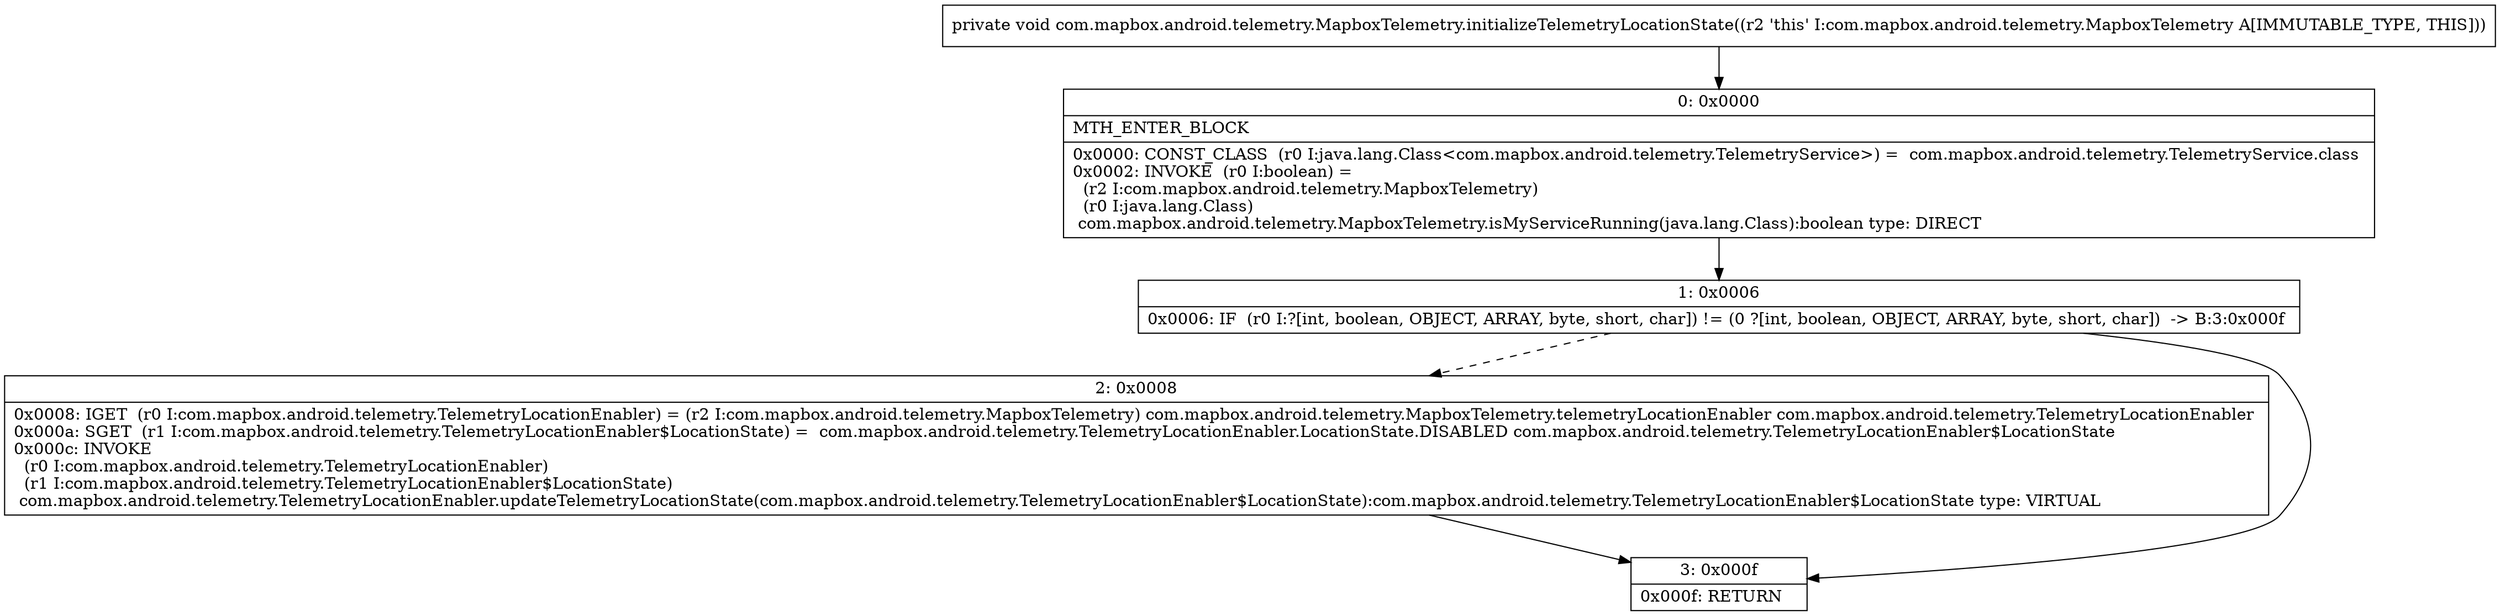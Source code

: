 digraph "CFG forcom.mapbox.android.telemetry.MapboxTelemetry.initializeTelemetryLocationState()V" {
Node_0 [shape=record,label="{0\:\ 0x0000|MTH_ENTER_BLOCK\l|0x0000: CONST_CLASS  (r0 I:java.lang.Class\<com.mapbox.android.telemetry.TelemetryService\>) =  com.mapbox.android.telemetry.TelemetryService.class \l0x0002: INVOKE  (r0 I:boolean) = \l  (r2 I:com.mapbox.android.telemetry.MapboxTelemetry)\l  (r0 I:java.lang.Class)\l com.mapbox.android.telemetry.MapboxTelemetry.isMyServiceRunning(java.lang.Class):boolean type: DIRECT \l}"];
Node_1 [shape=record,label="{1\:\ 0x0006|0x0006: IF  (r0 I:?[int, boolean, OBJECT, ARRAY, byte, short, char]) != (0 ?[int, boolean, OBJECT, ARRAY, byte, short, char])  \-\> B:3:0x000f \l}"];
Node_2 [shape=record,label="{2\:\ 0x0008|0x0008: IGET  (r0 I:com.mapbox.android.telemetry.TelemetryLocationEnabler) = (r2 I:com.mapbox.android.telemetry.MapboxTelemetry) com.mapbox.android.telemetry.MapboxTelemetry.telemetryLocationEnabler com.mapbox.android.telemetry.TelemetryLocationEnabler \l0x000a: SGET  (r1 I:com.mapbox.android.telemetry.TelemetryLocationEnabler$LocationState) =  com.mapbox.android.telemetry.TelemetryLocationEnabler.LocationState.DISABLED com.mapbox.android.telemetry.TelemetryLocationEnabler$LocationState \l0x000c: INVOKE  \l  (r0 I:com.mapbox.android.telemetry.TelemetryLocationEnabler)\l  (r1 I:com.mapbox.android.telemetry.TelemetryLocationEnabler$LocationState)\l com.mapbox.android.telemetry.TelemetryLocationEnabler.updateTelemetryLocationState(com.mapbox.android.telemetry.TelemetryLocationEnabler$LocationState):com.mapbox.android.telemetry.TelemetryLocationEnabler$LocationState type: VIRTUAL \l}"];
Node_3 [shape=record,label="{3\:\ 0x000f|0x000f: RETURN   \l}"];
MethodNode[shape=record,label="{private void com.mapbox.android.telemetry.MapboxTelemetry.initializeTelemetryLocationState((r2 'this' I:com.mapbox.android.telemetry.MapboxTelemetry A[IMMUTABLE_TYPE, THIS])) }"];
MethodNode -> Node_0;
Node_0 -> Node_1;
Node_1 -> Node_2[style=dashed];
Node_1 -> Node_3;
Node_2 -> Node_3;
}

